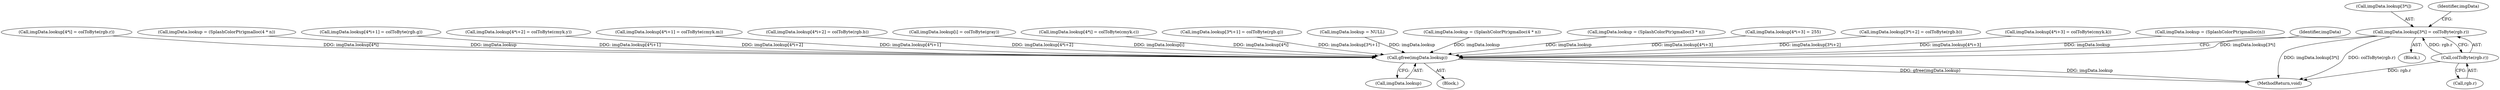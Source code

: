 digraph "0_poppler_7b2d314a61fd0e12f47c62996cb49ec0d1ba747a_11@array" {
"1000460" [label="(Call,imgData.lookup[3*i] = colToByte(rgb.r))"];
"1000468" [label="(Call,colToByte(rgb.r))"];
"1000695" [label="(Call,gfree(imgData.lookup))"];
"1000532" [label="(Call,imgData.lookup[4*i] = colToByte(rgb.r))"];
"1000696" [label="(Call,imgData.lookup)"];
"1000461" [label="(Call,imgData.lookup[3*i])"];
"1000703" [label="(MethodReturn,void)"];
"1000585" [label="(Call,imgData.lookup = (SplashColorPtr)gmalloc(4 * n))"];
"1000544" [label="(Call,imgData.lookup[4*i+1] = colToByte(rgb.g))"];
"1000469" [label="(Call,rgb.r)"];
"1000641" [label="(Call,imgData.lookup[4*i+2] = colToByte(cmyk.y))"];
"1000627" [label="(Call,imgData.lookup[4*i+1] = colToByte(cmyk.m))"];
"1000558" [label="(Call,imgData.lookup[4*i+2] = colToByte(rgb.b))"];
"1000695" [label="(Call,gfree(imgData.lookup))"];
"1000460" [label="(Call,imgData.lookup[3*i] = colToByte(rgb.r))"];
"1000475" [label="(Identifier,imgData)"];
"1000419" [label="(Call,imgData.lookup[i] = colToByte(gray))"];
"1000615" [label="(Call,imgData.lookup[4*i] = colToByte(cmyk.c))"];
"1000472" [label="(Call,imgData.lookup[3*i+1] = colToByte(rgb.g))"];
"1000468" [label="(Call,colToByte(rgb.r))"];
"1000176" [label="(Block,)"];
"1000371" [label="(Call,imgData.lookup = NULL)"];
"1000502" [label="(Call,imgData.lookup = (SplashColorPtr)gmalloc(4 * n))"];
"1000430" [label="(Call,imgData.lookup = (SplashColorPtr)gmalloc(3 * n))"];
"1000572" [label="(Call,imgData.lookup[4*i+3] = 255)"];
"1000486" [label="(Call,imgData.lookup[3*i+2] = colToByte(rgb.b))"];
"1000449" [label="(Block,)"];
"1000655" [label="(Call,imgData.lookup[4*i+3] = colToByte(cmyk.k))"];
"1000391" [label="(Call,imgData.lookup = (SplashColorPtr)gmalloc(n))"];
"1000700" [label="(Identifier,imgData)"];
"1000460" -> "1000449"  [label="AST: "];
"1000460" -> "1000468"  [label="CFG: "];
"1000461" -> "1000460"  [label="AST: "];
"1000468" -> "1000460"  [label="AST: "];
"1000475" -> "1000460"  [label="CFG: "];
"1000460" -> "1000703"  [label="DDG: imgData.lookup[3*i]"];
"1000460" -> "1000703"  [label="DDG: colToByte(rgb.r)"];
"1000468" -> "1000460"  [label="DDG: rgb.r"];
"1000460" -> "1000695"  [label="DDG: imgData.lookup[3*i]"];
"1000468" -> "1000469"  [label="CFG: "];
"1000469" -> "1000468"  [label="AST: "];
"1000468" -> "1000703"  [label="DDG: rgb.r"];
"1000695" -> "1000176"  [label="AST: "];
"1000695" -> "1000696"  [label="CFG: "];
"1000696" -> "1000695"  [label="AST: "];
"1000700" -> "1000695"  [label="CFG: "];
"1000695" -> "1000703"  [label="DDG: gfree(imgData.lookup)"];
"1000695" -> "1000703"  [label="DDG: imgData.lookup"];
"1000532" -> "1000695"  [label="DDG: imgData.lookup[4*i]"];
"1000655" -> "1000695"  [label="DDG: imgData.lookup[4*i+3]"];
"1000391" -> "1000695"  [label="DDG: imgData.lookup"];
"1000502" -> "1000695"  [label="DDG: imgData.lookup"];
"1000615" -> "1000695"  [label="DDG: imgData.lookup[4*i]"];
"1000585" -> "1000695"  [label="DDG: imgData.lookup"];
"1000558" -> "1000695"  [label="DDG: imgData.lookup[4*i+2]"];
"1000430" -> "1000695"  [label="DDG: imgData.lookup"];
"1000472" -> "1000695"  [label="DDG: imgData.lookup[3*i+1]"];
"1000544" -> "1000695"  [label="DDG: imgData.lookup[4*i+1]"];
"1000371" -> "1000695"  [label="DDG: imgData.lookup"];
"1000486" -> "1000695"  [label="DDG: imgData.lookup[3*i+2]"];
"1000419" -> "1000695"  [label="DDG: imgData.lookup[i]"];
"1000627" -> "1000695"  [label="DDG: imgData.lookup[4*i+1]"];
"1000572" -> "1000695"  [label="DDG: imgData.lookup[4*i+3]"];
"1000641" -> "1000695"  [label="DDG: imgData.lookup[4*i+2]"];
}
